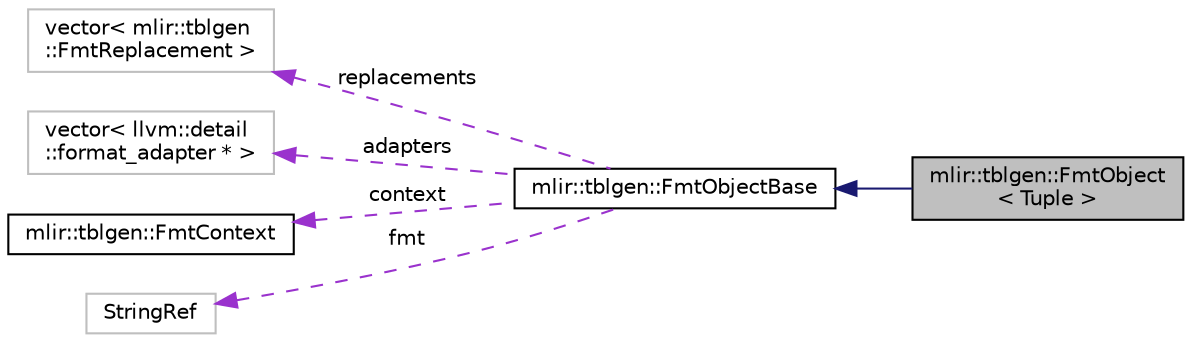 digraph "mlir::tblgen::FmtObject&lt; Tuple &gt;"
{
  bgcolor="transparent";
  edge [fontname="Helvetica",fontsize="10",labelfontname="Helvetica",labelfontsize="10"];
  node [fontname="Helvetica",fontsize="10",shape=record];
  rankdir="LR";
  Node2 [label="mlir::tblgen::FmtObject\l\< Tuple \>",height=0.2,width=0.4,color="black", fillcolor="grey75", style="filled", fontcolor="black"];
  Node3 -> Node2 [dir="back",color="midnightblue",fontsize="10",style="solid",fontname="Helvetica"];
  Node3 [label="mlir::tblgen::FmtObjectBase",height=0.2,width=0.4,color="black",URL="$classmlir_1_1tblgen_1_1FmtObjectBase.html"];
  Node4 -> Node3 [dir="back",color="darkorchid3",fontsize="10",style="dashed",label=" replacements" ,fontname="Helvetica"];
  Node4 [label="vector\< mlir::tblgen\l::FmtReplacement \>",height=0.2,width=0.4,color="grey75"];
  Node5 -> Node3 [dir="back",color="darkorchid3",fontsize="10",style="dashed",label=" adapters" ,fontname="Helvetica"];
  Node5 [label="vector\< llvm::detail\l::format_adapter * \>",height=0.2,width=0.4,color="grey75"];
  Node6 -> Node3 [dir="back",color="darkorchid3",fontsize="10",style="dashed",label=" context" ,fontname="Helvetica"];
  Node6 [label="mlir::tblgen::FmtContext",height=0.2,width=0.4,color="black",URL="$classmlir_1_1tblgen_1_1FmtContext.html",tooltip="Format context containing substitutions for special placeholders. "];
  Node7 -> Node3 [dir="back",color="darkorchid3",fontsize="10",style="dashed",label=" fmt" ,fontname="Helvetica"];
  Node7 [label="StringRef",height=0.2,width=0.4,color="grey75"];
}
